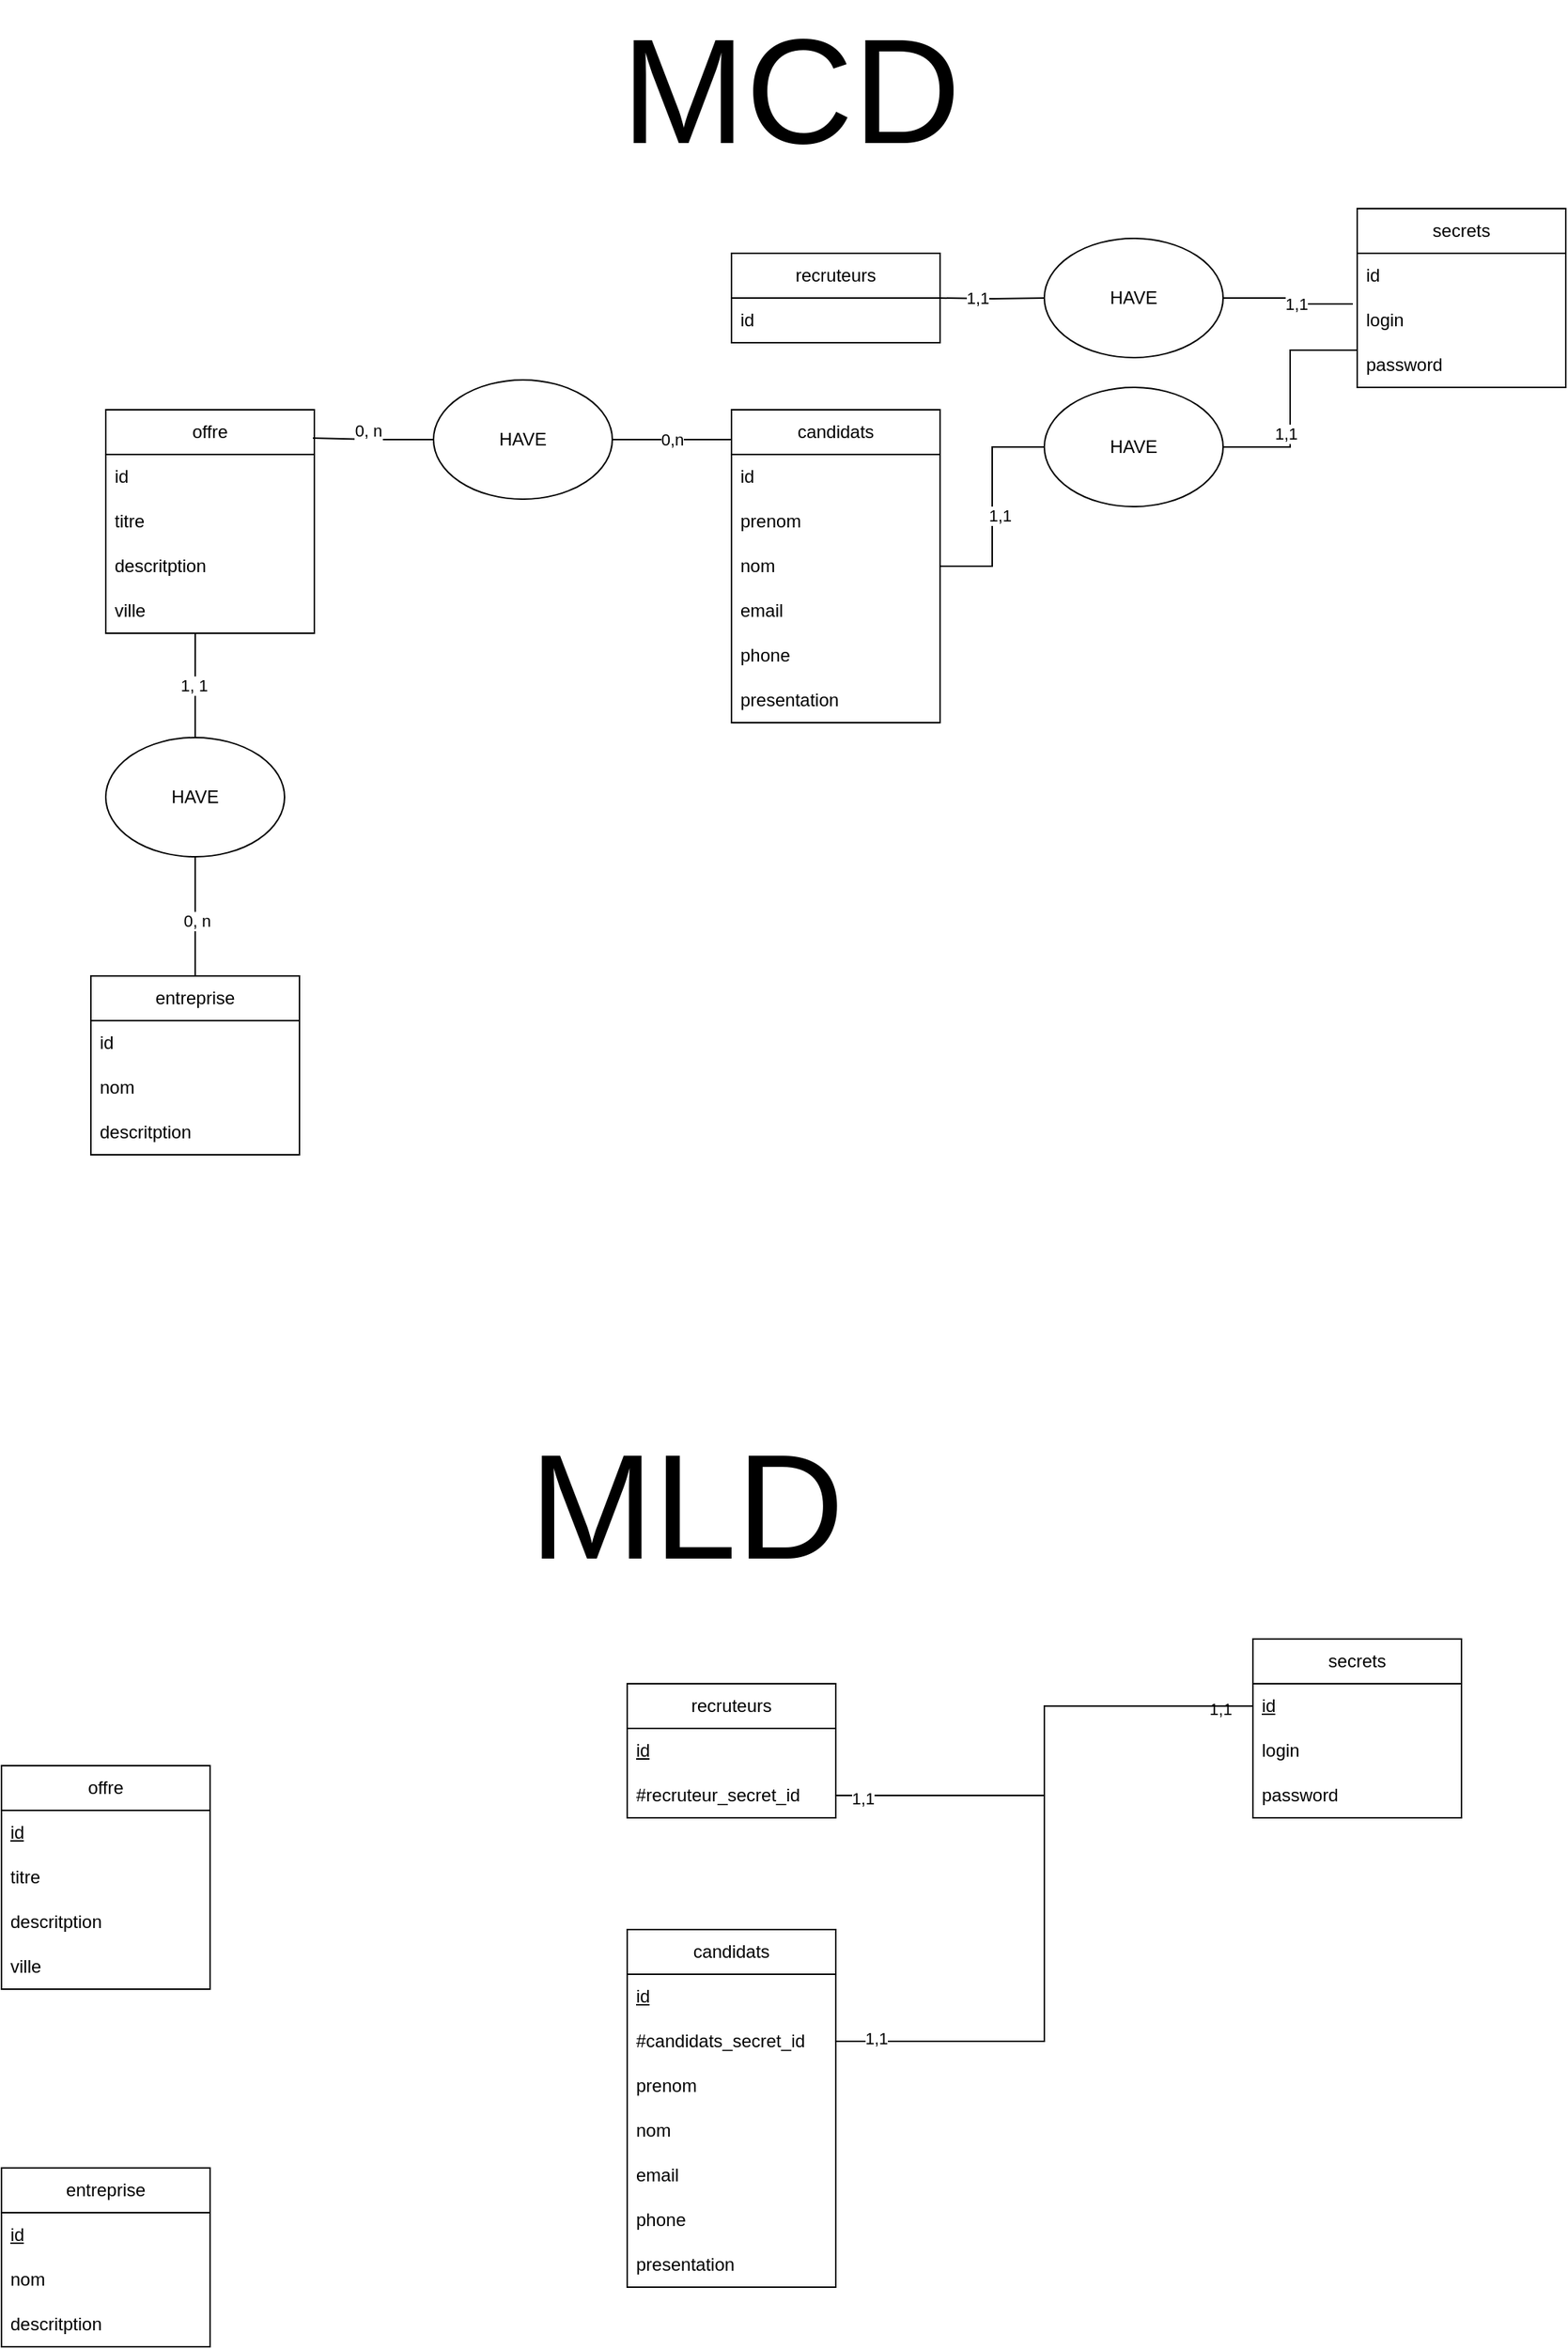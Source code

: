 <mxfile version="26.0.9">
  <diagram name="Page-1" id="Jn1SN3O0HbxsJPFlk4Q4">
    <mxGraphModel dx="1634" dy="1198" grid="1" gridSize="10" guides="1" tooltips="1" connect="1" arrows="1" fold="1" page="0" pageScale="1" pageWidth="827" pageHeight="1169" math="0" shadow="0">
      <root>
        <mxCell id="0" />
        <mxCell id="1" parent="0" />
        <mxCell id="bnbo3fdq7Xhf0Iy2233Q-1" value="recruteurs" style="swimlane;fontStyle=0;childLayout=stackLayout;horizontal=1;startSize=30;horizontalStack=0;resizeParent=1;resizeParentMax=0;resizeLast=0;collapsible=1;marginBottom=0;whiteSpace=wrap;html=1;" vertex="1" parent="1">
          <mxGeometry x="180" y="325" width="140" height="60" as="geometry" />
        </mxCell>
        <mxCell id="bnbo3fdq7Xhf0Iy2233Q-23" value="id" style="text;strokeColor=none;fillColor=none;align=left;verticalAlign=middle;spacingLeft=4;spacingRight=4;overflow=hidden;points=[[0,0.5],[1,0.5]];portConstraint=eastwest;rotatable=0;whiteSpace=wrap;html=1;" vertex="1" parent="bnbo3fdq7Xhf0Iy2233Q-1">
          <mxGeometry y="30" width="140" height="30" as="geometry" />
        </mxCell>
        <mxCell id="bnbo3fdq7Xhf0Iy2233Q-35" style="edgeStyle=orthogonalEdgeStyle;rounded=0;orthogonalLoop=1;jettySize=auto;html=1;entryX=0;entryY=0.5;entryDx=0;entryDy=0;endArrow=none;startFill=0;" edge="1" parent="1" source="bnbo3fdq7Xhf0Iy2233Q-5" target="bnbo3fdq7Xhf0Iy2233Q-34">
          <mxGeometry relative="1" as="geometry" />
        </mxCell>
        <mxCell id="bnbo3fdq7Xhf0Iy2233Q-37" value="1,1" style="edgeLabel;html=1;align=center;verticalAlign=middle;resizable=0;points=[];" vertex="1" connectable="0" parent="bnbo3fdq7Xhf0Iy2233Q-35">
          <mxGeometry x="-0.078" y="-5" relative="1" as="geometry">
            <mxPoint as="offset" />
          </mxGeometry>
        </mxCell>
        <mxCell id="bnbo3fdq7Xhf0Iy2233Q-5" value="candidats" style="swimlane;fontStyle=0;childLayout=stackLayout;horizontal=1;startSize=30;horizontalStack=0;resizeParent=1;resizeParentMax=0;resizeLast=0;collapsible=1;marginBottom=0;whiteSpace=wrap;html=1;" vertex="1" parent="1">
          <mxGeometry x="180" y="430" width="140" height="210" as="geometry" />
        </mxCell>
        <mxCell id="bnbo3fdq7Xhf0Iy2233Q-24" value="id" style="text;strokeColor=none;fillColor=none;align=left;verticalAlign=middle;spacingLeft=4;spacingRight=4;overflow=hidden;points=[[0,0.5],[1,0.5]];portConstraint=eastwest;rotatable=0;whiteSpace=wrap;html=1;" vertex="1" parent="bnbo3fdq7Xhf0Iy2233Q-5">
          <mxGeometry y="30" width="140" height="30" as="geometry" />
        </mxCell>
        <mxCell id="bnbo3fdq7Xhf0Iy2233Q-8" value="prenom" style="text;strokeColor=none;fillColor=none;align=left;verticalAlign=middle;spacingLeft=4;spacingRight=4;overflow=hidden;points=[[0,0.5],[1,0.5]];portConstraint=eastwest;rotatable=0;whiteSpace=wrap;html=1;" vertex="1" parent="bnbo3fdq7Xhf0Iy2233Q-5">
          <mxGeometry y="60" width="140" height="30" as="geometry" />
        </mxCell>
        <mxCell id="bnbo3fdq7Xhf0Iy2233Q-9" value="nom" style="text;strokeColor=none;fillColor=none;align=left;verticalAlign=middle;spacingLeft=4;spacingRight=4;overflow=hidden;points=[[0,0.5],[1,0.5]];portConstraint=eastwest;rotatable=0;whiteSpace=wrap;html=1;" vertex="1" parent="bnbo3fdq7Xhf0Iy2233Q-5">
          <mxGeometry y="90" width="140" height="30" as="geometry" />
        </mxCell>
        <mxCell id="bnbo3fdq7Xhf0Iy2233Q-10" value="email" style="text;strokeColor=none;fillColor=none;align=left;verticalAlign=middle;spacingLeft=4;spacingRight=4;overflow=hidden;points=[[0,0.5],[1,0.5]];portConstraint=eastwest;rotatable=0;whiteSpace=wrap;html=1;" vertex="1" parent="bnbo3fdq7Xhf0Iy2233Q-5">
          <mxGeometry y="120" width="140" height="30" as="geometry" />
        </mxCell>
        <mxCell id="bnbo3fdq7Xhf0Iy2233Q-11" value="phone" style="text;strokeColor=none;fillColor=none;align=left;verticalAlign=middle;spacingLeft=4;spacingRight=4;overflow=hidden;points=[[0,0.5],[1,0.5]];portConstraint=eastwest;rotatable=0;whiteSpace=wrap;html=1;" vertex="1" parent="bnbo3fdq7Xhf0Iy2233Q-5">
          <mxGeometry y="150" width="140" height="30" as="geometry" />
        </mxCell>
        <mxCell id="bnbo3fdq7Xhf0Iy2233Q-12" value="presentation" style="text;strokeColor=none;fillColor=none;align=left;verticalAlign=middle;spacingLeft=4;spacingRight=4;overflow=hidden;points=[[0,0.5],[1,0.5]];portConstraint=eastwest;rotatable=0;whiteSpace=wrap;html=1;" vertex="1" parent="bnbo3fdq7Xhf0Iy2233Q-5">
          <mxGeometry y="180" width="140" height="30" as="geometry" />
        </mxCell>
        <mxCell id="bnbo3fdq7Xhf0Iy2233Q-41" style="edgeStyle=orthogonalEdgeStyle;rounded=0;orthogonalLoop=1;jettySize=auto;html=1;entryX=0.5;entryY=1;entryDx=0;entryDy=0;endArrow=none;startFill=0;" edge="1" parent="1" source="bnbo3fdq7Xhf0Iy2233Q-13" target="bnbo3fdq7Xhf0Iy2233Q-39">
          <mxGeometry relative="1" as="geometry" />
        </mxCell>
        <mxCell id="bnbo3fdq7Xhf0Iy2233Q-43" value="0, n" style="edgeLabel;html=1;align=center;verticalAlign=middle;resizable=0;points=[];" vertex="1" connectable="0" parent="bnbo3fdq7Xhf0Iy2233Q-41">
          <mxGeometry x="-0.075" y="-1" relative="1" as="geometry">
            <mxPoint as="offset" />
          </mxGeometry>
        </mxCell>
        <mxCell id="bnbo3fdq7Xhf0Iy2233Q-13" value="entreprise" style="swimlane;fontStyle=0;childLayout=stackLayout;horizontal=1;startSize=30;horizontalStack=0;resizeParent=1;resizeParentMax=0;resizeLast=0;collapsible=1;marginBottom=0;whiteSpace=wrap;html=1;" vertex="1" parent="1">
          <mxGeometry x="-250" y="810" width="140" height="120" as="geometry" />
        </mxCell>
        <mxCell id="bnbo3fdq7Xhf0Iy2233Q-26" value="id" style="text;strokeColor=none;fillColor=none;align=left;verticalAlign=middle;spacingLeft=4;spacingRight=4;overflow=hidden;points=[[0,0.5],[1,0.5]];portConstraint=eastwest;rotatable=0;whiteSpace=wrap;html=1;" vertex="1" parent="bnbo3fdq7Xhf0Iy2233Q-13">
          <mxGeometry y="30" width="140" height="30" as="geometry" />
        </mxCell>
        <mxCell id="bnbo3fdq7Xhf0Iy2233Q-14" value="nom" style="text;strokeColor=none;fillColor=none;align=left;verticalAlign=middle;spacingLeft=4;spacingRight=4;overflow=hidden;points=[[0,0.5],[1,0.5]];portConstraint=eastwest;rotatable=0;whiteSpace=wrap;html=1;" vertex="1" parent="bnbo3fdq7Xhf0Iy2233Q-13">
          <mxGeometry y="60" width="140" height="30" as="geometry" />
        </mxCell>
        <mxCell id="bnbo3fdq7Xhf0Iy2233Q-15" value="descritption" style="text;strokeColor=none;fillColor=none;align=left;verticalAlign=middle;spacingLeft=4;spacingRight=4;overflow=hidden;points=[[0,0.5],[1,0.5]];portConstraint=eastwest;rotatable=0;whiteSpace=wrap;html=1;" vertex="1" parent="bnbo3fdq7Xhf0Iy2233Q-13">
          <mxGeometry y="90" width="140" height="30" as="geometry" />
        </mxCell>
        <mxCell id="bnbo3fdq7Xhf0Iy2233Q-16" value="offre" style="swimlane;fontStyle=0;childLayout=stackLayout;horizontal=1;startSize=30;horizontalStack=0;resizeParent=1;resizeParentMax=0;resizeLast=0;collapsible=1;marginBottom=0;whiteSpace=wrap;html=1;" vertex="1" parent="1">
          <mxGeometry x="-240" y="430" width="140" height="150" as="geometry" />
        </mxCell>
        <mxCell id="bnbo3fdq7Xhf0Iy2233Q-27" value="id" style="text;strokeColor=none;fillColor=none;align=left;verticalAlign=middle;spacingLeft=4;spacingRight=4;overflow=hidden;points=[[0,0.5],[1,0.5]];portConstraint=eastwest;rotatable=0;whiteSpace=wrap;html=1;" vertex="1" parent="bnbo3fdq7Xhf0Iy2233Q-16">
          <mxGeometry y="30" width="140" height="30" as="geometry" />
        </mxCell>
        <mxCell id="bnbo3fdq7Xhf0Iy2233Q-17" value="titre" style="text;strokeColor=none;fillColor=none;align=left;verticalAlign=middle;spacingLeft=4;spacingRight=4;overflow=hidden;points=[[0,0.5],[1,0.5]];portConstraint=eastwest;rotatable=0;whiteSpace=wrap;html=1;" vertex="1" parent="bnbo3fdq7Xhf0Iy2233Q-16">
          <mxGeometry y="60" width="140" height="30" as="geometry" />
        </mxCell>
        <mxCell id="bnbo3fdq7Xhf0Iy2233Q-18" value="descritption" style="text;strokeColor=none;fillColor=none;align=left;verticalAlign=middle;spacingLeft=4;spacingRight=4;overflow=hidden;points=[[0,0.5],[1,0.5]];portConstraint=eastwest;rotatable=0;whiteSpace=wrap;html=1;" vertex="1" parent="bnbo3fdq7Xhf0Iy2233Q-16">
          <mxGeometry y="90" width="140" height="30" as="geometry" />
        </mxCell>
        <mxCell id="bnbo3fdq7Xhf0Iy2233Q-19" value="ville" style="text;strokeColor=none;fillColor=none;align=left;verticalAlign=middle;spacingLeft=4;spacingRight=4;overflow=hidden;points=[[0,0.5],[1,0.5]];portConstraint=eastwest;rotatable=0;whiteSpace=wrap;html=1;" vertex="1" parent="bnbo3fdq7Xhf0Iy2233Q-16">
          <mxGeometry y="120" width="140" height="30" as="geometry" />
        </mxCell>
        <mxCell id="bnbo3fdq7Xhf0Iy2233Q-20" value="secrets" style="swimlane;fontStyle=0;childLayout=stackLayout;horizontal=1;startSize=30;horizontalStack=0;resizeParent=1;resizeParentMax=0;resizeLast=0;collapsible=1;marginBottom=0;whiteSpace=wrap;html=1;" vertex="1" parent="1">
          <mxGeometry x="600" y="295" width="140" height="120" as="geometry" />
        </mxCell>
        <mxCell id="bnbo3fdq7Xhf0Iy2233Q-25" value="id" style="text;strokeColor=none;fillColor=none;align=left;verticalAlign=middle;spacingLeft=4;spacingRight=4;overflow=hidden;points=[[0,0.5],[1,0.5]];portConstraint=eastwest;rotatable=0;whiteSpace=wrap;html=1;" vertex="1" parent="bnbo3fdq7Xhf0Iy2233Q-20">
          <mxGeometry y="30" width="140" height="30" as="geometry" />
        </mxCell>
        <mxCell id="bnbo3fdq7Xhf0Iy2233Q-21" value="login" style="text;strokeColor=none;fillColor=none;align=left;verticalAlign=middle;spacingLeft=4;spacingRight=4;overflow=hidden;points=[[0,0.5],[1,0.5]];portConstraint=eastwest;rotatable=0;whiteSpace=wrap;html=1;" vertex="1" parent="bnbo3fdq7Xhf0Iy2233Q-20">
          <mxGeometry y="60" width="140" height="30" as="geometry" />
        </mxCell>
        <mxCell id="bnbo3fdq7Xhf0Iy2233Q-22" value="password" style="text;strokeColor=none;fillColor=none;align=left;verticalAlign=middle;spacingLeft=4;spacingRight=4;overflow=hidden;points=[[0,0.5],[1,0.5]];portConstraint=eastwest;rotatable=0;whiteSpace=wrap;html=1;" vertex="1" parent="bnbo3fdq7Xhf0Iy2233Q-20">
          <mxGeometry y="90" width="140" height="30" as="geometry" />
        </mxCell>
        <mxCell id="bnbo3fdq7Xhf0Iy2233Q-29" value="HAVE" style="ellipse;whiteSpace=wrap;html=1;" vertex="1" parent="1">
          <mxGeometry x="390" y="315" width="120" height="80" as="geometry" />
        </mxCell>
        <mxCell id="bnbo3fdq7Xhf0Iy2233Q-30" style="edgeStyle=orthogonalEdgeStyle;rounded=0;orthogonalLoop=1;jettySize=auto;html=1;entryX=0;entryY=0.5;entryDx=0;entryDy=0;endArrow=none;startFill=0;" edge="1" parent="1" target="bnbo3fdq7Xhf0Iy2233Q-29">
          <mxGeometry relative="1" as="geometry">
            <mxPoint x="320" y="355" as="sourcePoint" />
          </mxGeometry>
        </mxCell>
        <mxCell id="bnbo3fdq7Xhf0Iy2233Q-32" value="1,1" style="edgeLabel;html=1;align=center;verticalAlign=middle;resizable=0;points=[];" vertex="1" connectable="0" parent="bnbo3fdq7Xhf0Iy2233Q-30">
          <mxGeometry x="-0.286" y="1" relative="1" as="geometry">
            <mxPoint as="offset" />
          </mxGeometry>
        </mxCell>
        <mxCell id="bnbo3fdq7Xhf0Iy2233Q-31" style="edgeStyle=orthogonalEdgeStyle;rounded=0;orthogonalLoop=1;jettySize=auto;html=1;entryX=-0.021;entryY=0.133;entryDx=0;entryDy=0;entryPerimeter=0;endArrow=none;startFill=0;" edge="1" parent="1" source="bnbo3fdq7Xhf0Iy2233Q-29" target="bnbo3fdq7Xhf0Iy2233Q-21">
          <mxGeometry relative="1" as="geometry" />
        </mxCell>
        <mxCell id="bnbo3fdq7Xhf0Iy2233Q-33" value="1,1" style="edgeLabel;html=1;align=center;verticalAlign=middle;resizable=0;points=[];" vertex="1" connectable="0" parent="bnbo3fdq7Xhf0Iy2233Q-31">
          <mxGeometry x="0.164" relative="1" as="geometry">
            <mxPoint as="offset" />
          </mxGeometry>
        </mxCell>
        <mxCell id="bnbo3fdq7Xhf0Iy2233Q-34" value="HAVE" style="ellipse;whiteSpace=wrap;html=1;" vertex="1" parent="1">
          <mxGeometry x="390" y="415" width="120" height="80" as="geometry" />
        </mxCell>
        <mxCell id="bnbo3fdq7Xhf0Iy2233Q-36" style="edgeStyle=orthogonalEdgeStyle;rounded=0;orthogonalLoop=1;jettySize=auto;html=1;entryX=0;entryY=0.167;entryDx=0;entryDy=0;entryPerimeter=0;endArrow=none;startFill=0;" edge="1" parent="1" source="bnbo3fdq7Xhf0Iy2233Q-34" target="bnbo3fdq7Xhf0Iy2233Q-22">
          <mxGeometry relative="1" as="geometry" />
        </mxCell>
        <mxCell id="bnbo3fdq7Xhf0Iy2233Q-38" value="1,1" style="edgeLabel;html=1;align=center;verticalAlign=middle;resizable=0;points=[];" vertex="1" connectable="0" parent="bnbo3fdq7Xhf0Iy2233Q-36">
          <mxGeometry x="-0.303" y="3" relative="1" as="geometry">
            <mxPoint as="offset" />
          </mxGeometry>
        </mxCell>
        <mxCell id="bnbo3fdq7Xhf0Iy2233Q-39" value="HAVE" style="ellipse;whiteSpace=wrap;html=1;" vertex="1" parent="1">
          <mxGeometry x="-240" y="650" width="120" height="80" as="geometry" />
        </mxCell>
        <mxCell id="bnbo3fdq7Xhf0Iy2233Q-42" style="edgeStyle=orthogonalEdgeStyle;rounded=0;orthogonalLoop=1;jettySize=auto;html=1;entryX=0.429;entryY=1;entryDx=0;entryDy=0;entryPerimeter=0;endArrow=none;startFill=0;" edge="1" parent="1" source="bnbo3fdq7Xhf0Iy2233Q-39" target="bnbo3fdq7Xhf0Iy2233Q-19">
          <mxGeometry relative="1" as="geometry" />
        </mxCell>
        <mxCell id="bnbo3fdq7Xhf0Iy2233Q-44" value="1, 1" style="edgeLabel;html=1;align=center;verticalAlign=middle;resizable=0;points=[];" vertex="1" connectable="0" parent="bnbo3fdq7Xhf0Iy2233Q-42">
          <mxGeometry x="-0.001" y="-1" relative="1" as="geometry">
            <mxPoint x="-2" as="offset" />
          </mxGeometry>
        </mxCell>
        <mxCell id="bnbo3fdq7Xhf0Iy2233Q-45" value="HAVE" style="ellipse;whiteSpace=wrap;html=1;" vertex="1" parent="1">
          <mxGeometry x="-20" y="410" width="120" height="80" as="geometry" />
        </mxCell>
        <mxCell id="bnbo3fdq7Xhf0Iy2233Q-46" style="edgeStyle=orthogonalEdgeStyle;rounded=0;orthogonalLoop=1;jettySize=auto;html=1;endArrow=none;startFill=0;" edge="1" parent="1" source="bnbo3fdq7Xhf0Iy2233Q-45">
          <mxGeometry relative="1" as="geometry">
            <mxPoint x="180" y="450" as="targetPoint" />
          </mxGeometry>
        </mxCell>
        <mxCell id="bnbo3fdq7Xhf0Iy2233Q-48" value="0,n" style="edgeLabel;html=1;align=center;verticalAlign=middle;resizable=0;points=[];" vertex="1" connectable="0" parent="bnbo3fdq7Xhf0Iy2233Q-46">
          <mxGeometry x="-0.011" relative="1" as="geometry">
            <mxPoint as="offset" />
          </mxGeometry>
        </mxCell>
        <mxCell id="bnbo3fdq7Xhf0Iy2233Q-47" style="edgeStyle=orthogonalEdgeStyle;rounded=0;orthogonalLoop=1;jettySize=auto;html=1;entryX=0.993;entryY=0.127;entryDx=0;entryDy=0;entryPerimeter=0;endArrow=none;startFill=0;" edge="1" parent="1" source="bnbo3fdq7Xhf0Iy2233Q-45" target="bnbo3fdq7Xhf0Iy2233Q-16">
          <mxGeometry relative="1" as="geometry" />
        </mxCell>
        <mxCell id="bnbo3fdq7Xhf0Iy2233Q-49" value="0, n" style="edgeLabel;html=1;align=center;verticalAlign=middle;resizable=0;points=[];" vertex="1" connectable="0" parent="bnbo3fdq7Xhf0Iy2233Q-47">
          <mxGeometry x="0.097" y="-5" relative="1" as="geometry">
            <mxPoint as="offset" />
          </mxGeometry>
        </mxCell>
        <mxCell id="bnbo3fdq7Xhf0Iy2233Q-50" value="MCD" style="text;html=1;align=center;verticalAlign=middle;whiteSpace=wrap;rounded=0;fontSize=100;" vertex="1" parent="1">
          <mxGeometry x="190" y="200" width="60" height="30" as="geometry" />
        </mxCell>
        <mxCell id="bnbo3fdq7Xhf0Iy2233Q-52" value="recruteurs" style="swimlane;fontStyle=0;childLayout=stackLayout;horizontal=1;startSize=30;horizontalStack=0;resizeParent=1;resizeParentMax=0;resizeLast=0;collapsible=1;marginBottom=0;whiteSpace=wrap;html=1;" vertex="1" parent="1">
          <mxGeometry x="110" y="1285" width="140" height="90" as="geometry" />
        </mxCell>
        <mxCell id="bnbo3fdq7Xhf0Iy2233Q-53" value="&lt;u&gt;id&lt;/u&gt;" style="text;strokeColor=none;fillColor=none;align=left;verticalAlign=middle;spacingLeft=4;spacingRight=4;overflow=hidden;points=[[0,0.5],[1,0.5]];portConstraint=eastwest;rotatable=0;whiteSpace=wrap;html=1;" vertex="1" parent="bnbo3fdq7Xhf0Iy2233Q-52">
          <mxGeometry y="30" width="140" height="30" as="geometry" />
        </mxCell>
        <mxCell id="bnbo3fdq7Xhf0Iy2233Q-97" value="#recruteur_secret_id" style="text;strokeColor=none;fillColor=none;align=left;verticalAlign=middle;spacingLeft=4;spacingRight=4;overflow=hidden;points=[[0,0.5],[1,0.5]];portConstraint=eastwest;rotatable=0;whiteSpace=wrap;html=1;" vertex="1" parent="bnbo3fdq7Xhf0Iy2233Q-52">
          <mxGeometry y="60" width="140" height="30" as="geometry" />
        </mxCell>
        <mxCell id="bnbo3fdq7Xhf0Iy2233Q-56" value="candidats" style="swimlane;fontStyle=0;childLayout=stackLayout;horizontal=1;startSize=30;horizontalStack=0;resizeParent=1;resizeParentMax=0;resizeLast=0;collapsible=1;marginBottom=0;whiteSpace=wrap;html=1;" vertex="1" parent="1">
          <mxGeometry x="110" y="1450" width="140" height="240" as="geometry" />
        </mxCell>
        <mxCell id="bnbo3fdq7Xhf0Iy2233Q-57" value="id" style="text;strokeColor=none;fillColor=none;align=left;verticalAlign=middle;spacingLeft=4;spacingRight=4;overflow=hidden;points=[[0,0.5],[1,0.5]];portConstraint=eastwest;rotatable=0;whiteSpace=wrap;html=1;fontStyle=4" vertex="1" parent="bnbo3fdq7Xhf0Iy2233Q-56">
          <mxGeometry y="30" width="140" height="30" as="geometry" />
        </mxCell>
        <mxCell id="bnbo3fdq7Xhf0Iy2233Q-101" value="#candidats_secret_id" style="text;strokeColor=none;fillColor=none;align=left;verticalAlign=middle;spacingLeft=4;spacingRight=4;overflow=hidden;points=[[0,0.5],[1,0.5]];portConstraint=eastwest;rotatable=0;whiteSpace=wrap;html=1;" vertex="1" parent="bnbo3fdq7Xhf0Iy2233Q-56">
          <mxGeometry y="60" width="140" height="30" as="geometry" />
        </mxCell>
        <mxCell id="bnbo3fdq7Xhf0Iy2233Q-58" value="prenom" style="text;strokeColor=none;fillColor=none;align=left;verticalAlign=middle;spacingLeft=4;spacingRight=4;overflow=hidden;points=[[0,0.5],[1,0.5]];portConstraint=eastwest;rotatable=0;whiteSpace=wrap;html=1;" vertex="1" parent="bnbo3fdq7Xhf0Iy2233Q-56">
          <mxGeometry y="90" width="140" height="30" as="geometry" />
        </mxCell>
        <mxCell id="bnbo3fdq7Xhf0Iy2233Q-59" value="nom" style="text;strokeColor=none;fillColor=none;align=left;verticalAlign=middle;spacingLeft=4;spacingRight=4;overflow=hidden;points=[[0,0.5],[1,0.5]];portConstraint=eastwest;rotatable=0;whiteSpace=wrap;html=1;" vertex="1" parent="bnbo3fdq7Xhf0Iy2233Q-56">
          <mxGeometry y="120" width="140" height="30" as="geometry" />
        </mxCell>
        <mxCell id="bnbo3fdq7Xhf0Iy2233Q-60" value="email" style="text;strokeColor=none;fillColor=none;align=left;verticalAlign=middle;spacingLeft=4;spacingRight=4;overflow=hidden;points=[[0,0.5],[1,0.5]];portConstraint=eastwest;rotatable=0;whiteSpace=wrap;html=1;" vertex="1" parent="bnbo3fdq7Xhf0Iy2233Q-56">
          <mxGeometry y="150" width="140" height="30" as="geometry" />
        </mxCell>
        <mxCell id="bnbo3fdq7Xhf0Iy2233Q-61" value="phone" style="text;strokeColor=none;fillColor=none;align=left;verticalAlign=middle;spacingLeft=4;spacingRight=4;overflow=hidden;points=[[0,0.5],[1,0.5]];portConstraint=eastwest;rotatable=0;whiteSpace=wrap;html=1;" vertex="1" parent="bnbo3fdq7Xhf0Iy2233Q-56">
          <mxGeometry y="180" width="140" height="30" as="geometry" />
        </mxCell>
        <mxCell id="bnbo3fdq7Xhf0Iy2233Q-62" value="presentation" style="text;strokeColor=none;fillColor=none;align=left;verticalAlign=middle;spacingLeft=4;spacingRight=4;overflow=hidden;points=[[0,0.5],[1,0.5]];portConstraint=eastwest;rotatable=0;whiteSpace=wrap;html=1;" vertex="1" parent="bnbo3fdq7Xhf0Iy2233Q-56">
          <mxGeometry y="210" width="140" height="30" as="geometry" />
        </mxCell>
        <mxCell id="bnbo3fdq7Xhf0Iy2233Q-65" value="entreprise" style="swimlane;fontStyle=0;childLayout=stackLayout;horizontal=1;startSize=30;horizontalStack=0;resizeParent=1;resizeParentMax=0;resizeLast=0;collapsible=1;marginBottom=0;whiteSpace=wrap;html=1;" vertex="1" parent="1">
          <mxGeometry x="-310" y="1610" width="140" height="120" as="geometry" />
        </mxCell>
        <mxCell id="bnbo3fdq7Xhf0Iy2233Q-66" value="id" style="text;strokeColor=none;fillColor=none;align=left;verticalAlign=middle;spacingLeft=4;spacingRight=4;overflow=hidden;points=[[0,0.5],[1,0.5]];portConstraint=eastwest;rotatable=0;whiteSpace=wrap;html=1;fontStyle=4" vertex="1" parent="bnbo3fdq7Xhf0Iy2233Q-65">
          <mxGeometry y="30" width="140" height="30" as="geometry" />
        </mxCell>
        <mxCell id="bnbo3fdq7Xhf0Iy2233Q-67" value="nom" style="text;strokeColor=none;fillColor=none;align=left;verticalAlign=middle;spacingLeft=4;spacingRight=4;overflow=hidden;points=[[0,0.5],[1,0.5]];portConstraint=eastwest;rotatable=0;whiteSpace=wrap;html=1;" vertex="1" parent="bnbo3fdq7Xhf0Iy2233Q-65">
          <mxGeometry y="60" width="140" height="30" as="geometry" />
        </mxCell>
        <mxCell id="bnbo3fdq7Xhf0Iy2233Q-68" value="descritption" style="text;strokeColor=none;fillColor=none;align=left;verticalAlign=middle;spacingLeft=4;spacingRight=4;overflow=hidden;points=[[0,0.5],[1,0.5]];portConstraint=eastwest;rotatable=0;whiteSpace=wrap;html=1;" vertex="1" parent="bnbo3fdq7Xhf0Iy2233Q-65">
          <mxGeometry y="90" width="140" height="30" as="geometry" />
        </mxCell>
        <mxCell id="bnbo3fdq7Xhf0Iy2233Q-69" value="offre" style="swimlane;fontStyle=0;childLayout=stackLayout;horizontal=1;startSize=30;horizontalStack=0;resizeParent=1;resizeParentMax=0;resizeLast=0;collapsible=1;marginBottom=0;whiteSpace=wrap;html=1;" vertex="1" parent="1">
          <mxGeometry x="-310" y="1340" width="140" height="150" as="geometry" />
        </mxCell>
        <mxCell id="bnbo3fdq7Xhf0Iy2233Q-70" value="id" style="text;strokeColor=none;fillColor=none;align=left;verticalAlign=middle;spacingLeft=4;spacingRight=4;overflow=hidden;points=[[0,0.5],[1,0.5]];portConstraint=eastwest;rotatable=0;whiteSpace=wrap;html=1;fontStyle=4" vertex="1" parent="bnbo3fdq7Xhf0Iy2233Q-69">
          <mxGeometry y="30" width="140" height="30" as="geometry" />
        </mxCell>
        <mxCell id="bnbo3fdq7Xhf0Iy2233Q-71" value="titre" style="text;strokeColor=none;fillColor=none;align=left;verticalAlign=middle;spacingLeft=4;spacingRight=4;overflow=hidden;points=[[0,0.5],[1,0.5]];portConstraint=eastwest;rotatable=0;whiteSpace=wrap;html=1;" vertex="1" parent="bnbo3fdq7Xhf0Iy2233Q-69">
          <mxGeometry y="60" width="140" height="30" as="geometry" />
        </mxCell>
        <mxCell id="bnbo3fdq7Xhf0Iy2233Q-72" value="descritption" style="text;strokeColor=none;fillColor=none;align=left;verticalAlign=middle;spacingLeft=4;spacingRight=4;overflow=hidden;points=[[0,0.5],[1,0.5]];portConstraint=eastwest;rotatable=0;whiteSpace=wrap;html=1;" vertex="1" parent="bnbo3fdq7Xhf0Iy2233Q-69">
          <mxGeometry y="90" width="140" height="30" as="geometry" />
        </mxCell>
        <mxCell id="bnbo3fdq7Xhf0Iy2233Q-73" value="ville" style="text;strokeColor=none;fillColor=none;align=left;verticalAlign=middle;spacingLeft=4;spacingRight=4;overflow=hidden;points=[[0,0.5],[1,0.5]];portConstraint=eastwest;rotatable=0;whiteSpace=wrap;html=1;" vertex="1" parent="bnbo3fdq7Xhf0Iy2233Q-69">
          <mxGeometry y="120" width="140" height="30" as="geometry" />
        </mxCell>
        <mxCell id="bnbo3fdq7Xhf0Iy2233Q-74" value="secrets" style="swimlane;fontStyle=0;childLayout=stackLayout;horizontal=1;startSize=30;horizontalStack=0;resizeParent=1;resizeParentMax=0;resizeLast=0;collapsible=1;marginBottom=0;whiteSpace=wrap;html=1;" vertex="1" parent="1">
          <mxGeometry x="530" y="1255" width="140" height="120" as="geometry" />
        </mxCell>
        <mxCell id="bnbo3fdq7Xhf0Iy2233Q-75" value="id" style="text;strokeColor=none;fillColor=none;align=left;verticalAlign=middle;spacingLeft=4;spacingRight=4;overflow=hidden;points=[[0,0.5],[1,0.5]];portConstraint=eastwest;rotatable=0;whiteSpace=wrap;html=1;fontStyle=4" vertex="1" parent="bnbo3fdq7Xhf0Iy2233Q-74">
          <mxGeometry y="30" width="140" height="30" as="geometry" />
        </mxCell>
        <mxCell id="bnbo3fdq7Xhf0Iy2233Q-76" value="login" style="text;strokeColor=none;fillColor=none;align=left;verticalAlign=middle;spacingLeft=4;spacingRight=4;overflow=hidden;points=[[0,0.5],[1,0.5]];portConstraint=eastwest;rotatable=0;whiteSpace=wrap;html=1;" vertex="1" parent="bnbo3fdq7Xhf0Iy2233Q-74">
          <mxGeometry y="60" width="140" height="30" as="geometry" />
        </mxCell>
        <mxCell id="bnbo3fdq7Xhf0Iy2233Q-77" value="password" style="text;strokeColor=none;fillColor=none;align=left;verticalAlign=middle;spacingLeft=4;spacingRight=4;overflow=hidden;points=[[0,0.5],[1,0.5]];portConstraint=eastwest;rotatable=0;whiteSpace=wrap;html=1;" vertex="1" parent="bnbo3fdq7Xhf0Iy2233Q-74">
          <mxGeometry y="90" width="140" height="30" as="geometry" />
        </mxCell>
        <mxCell id="bnbo3fdq7Xhf0Iy2233Q-94" value="MLD" style="text;html=1;align=center;verticalAlign=middle;whiteSpace=wrap;rounded=0;fontSize=100;" vertex="1" parent="1">
          <mxGeometry x="120" y="1150" width="60" height="30" as="geometry" />
        </mxCell>
        <mxCell id="bnbo3fdq7Xhf0Iy2233Q-98" style="edgeStyle=orthogonalEdgeStyle;rounded=0;orthogonalLoop=1;jettySize=auto;html=1;entryX=0;entryY=0.5;entryDx=0;entryDy=0;endArrow=none;startFill=0;" edge="1" parent="1" source="bnbo3fdq7Xhf0Iy2233Q-97" target="bnbo3fdq7Xhf0Iy2233Q-75">
          <mxGeometry relative="1" as="geometry" />
        </mxCell>
        <mxCell id="bnbo3fdq7Xhf0Iy2233Q-99" value="1,1" style="edgeLabel;html=1;align=center;verticalAlign=middle;resizable=0;points=[];" vertex="1" connectable="0" parent="bnbo3fdq7Xhf0Iy2233Q-98">
          <mxGeometry x="-0.894" y="-2" relative="1" as="geometry">
            <mxPoint as="offset" />
          </mxGeometry>
        </mxCell>
        <mxCell id="bnbo3fdq7Xhf0Iy2233Q-100" value="1,1" style="edgeLabel;html=1;align=center;verticalAlign=middle;resizable=0;points=[];" vertex="1" connectable="0" parent="bnbo3fdq7Xhf0Iy2233Q-98">
          <mxGeometry x="0.871" y="-2" relative="1" as="geometry">
            <mxPoint as="offset" />
          </mxGeometry>
        </mxCell>
        <mxCell id="bnbo3fdq7Xhf0Iy2233Q-102" style="edgeStyle=orthogonalEdgeStyle;rounded=0;orthogonalLoop=1;jettySize=auto;html=1;entryX=0;entryY=0.5;entryDx=0;entryDy=0;endArrow=none;startFill=0;" edge="1" parent="1" source="bnbo3fdq7Xhf0Iy2233Q-101" target="bnbo3fdq7Xhf0Iy2233Q-75">
          <mxGeometry relative="1" as="geometry" />
        </mxCell>
        <mxCell id="bnbo3fdq7Xhf0Iy2233Q-103" value="1,1" style="edgeLabel;html=1;align=center;verticalAlign=middle;resizable=0;points=[];" vertex="1" connectable="0" parent="bnbo3fdq7Xhf0Iy2233Q-102">
          <mxGeometry x="-0.893" y="2" relative="1" as="geometry">
            <mxPoint as="offset" />
          </mxGeometry>
        </mxCell>
      </root>
    </mxGraphModel>
  </diagram>
</mxfile>
